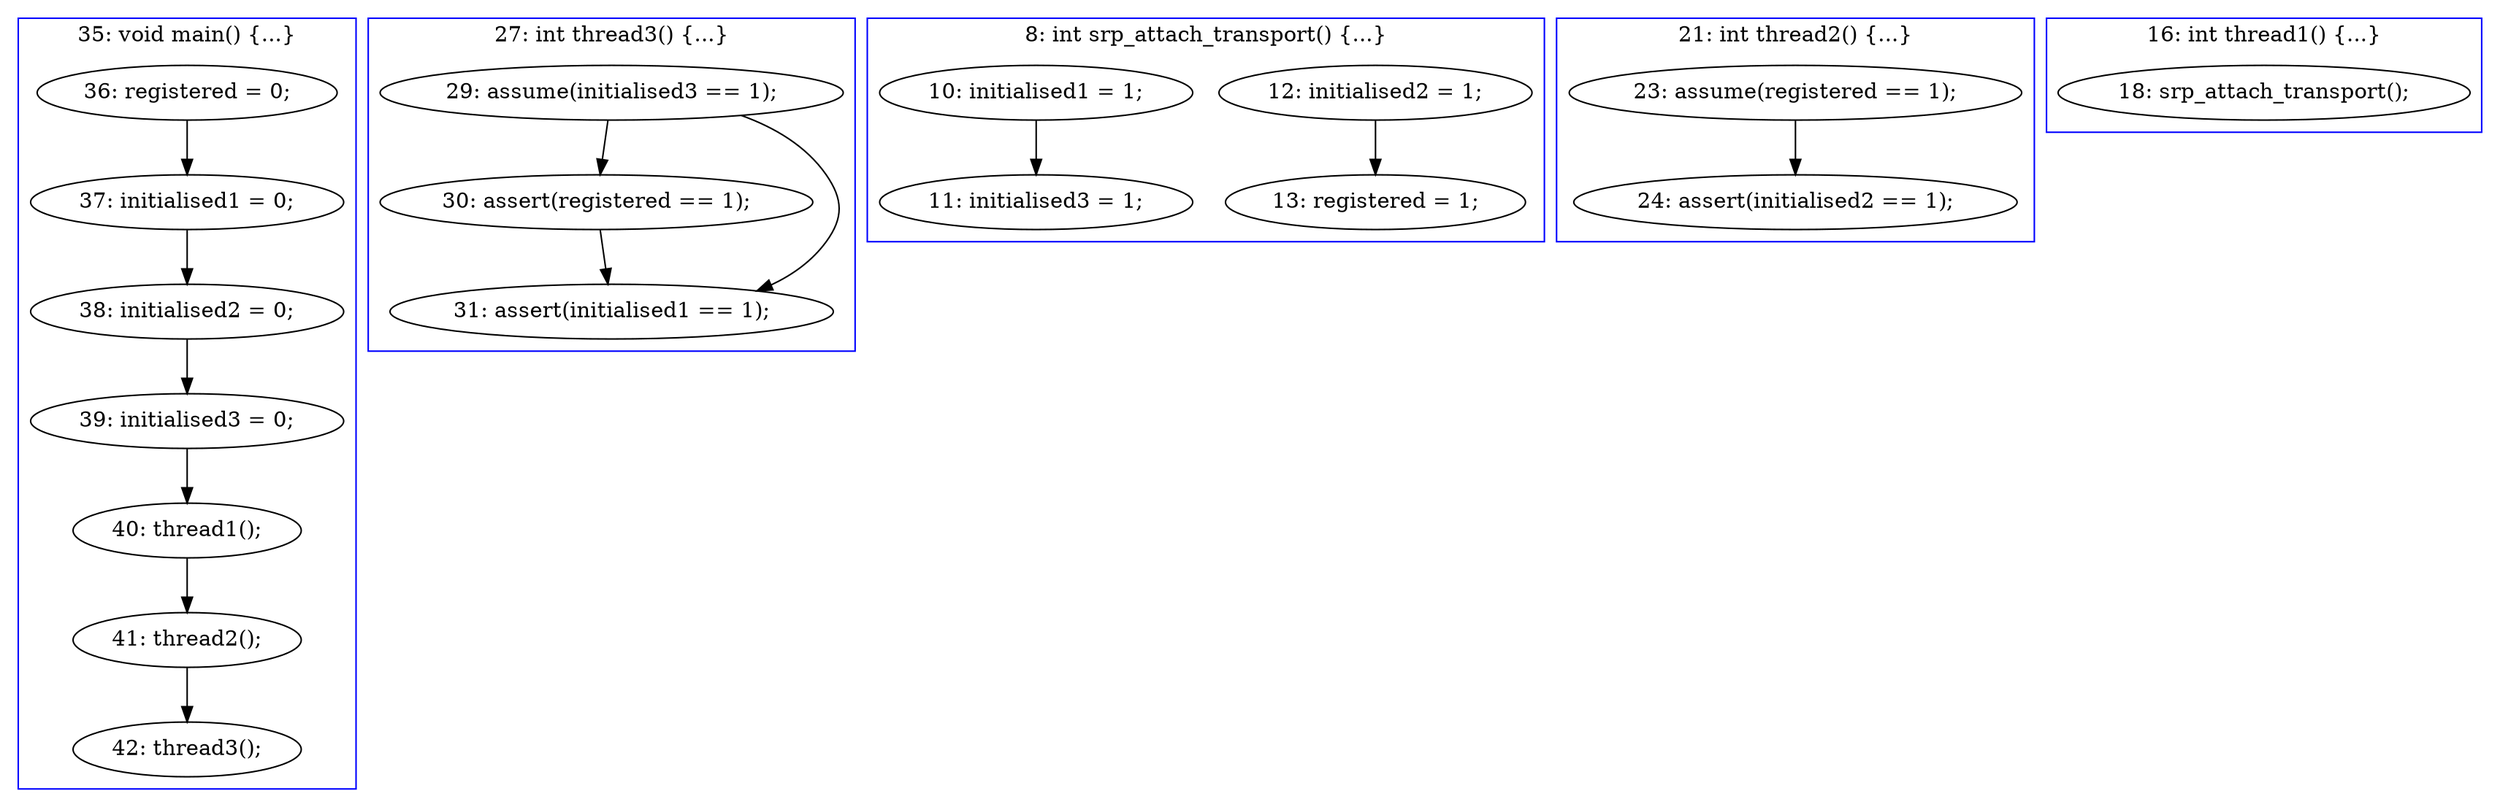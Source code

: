 digraph PartialOrder {
	compound = true
	"36: registered = 0;" -> "37: initialised1 = 0;"
	"38: initialised2 = 0;" -> "39: initialised3 = 0;"
	"29: assume(initialised3 == 1);" -> "30: assert(registered == 1);"
	"39: initialised3 = 0;" -> "40: thread1();"
	"29: assume(initialised3 == 1);" -> "31: assert(initialised1 == 1);"
	"12: initialised2 = 1;" -> "13: registered = 1;"
	"37: initialised1 = 0;" -> "38: initialised2 = 0;"
	"30: assert(registered == 1);" -> "31: assert(initialised1 == 1);"
	"40: thread1();" -> "41: thread2();"
	"41: thread2();" -> "42: thread3();"
	"10: initialised1 = 1;" -> "11: initialised3 = 1;"
	"23: assume(registered == 1);" -> "24: assert(initialised2 == 1);"
	subgraph cluster4 {
		label = "16: int thread1() {...}"
		color = blue
		"18: srp_attach_transport();"  [label = "18: srp_attach_transport();"]
	}
	subgraph cluster1 {
		label = "21: int thread2() {...}"
		color = blue
		"23: assume(registered == 1);"  [label = "23: assume(registered == 1);"]
		"24: assert(initialised2 == 1);"  [label = "24: assert(initialised2 == 1);"]
	}
	subgraph cluster5 {
		label = "8: int srp_attach_transport() {...}"
		color = blue
		"11: initialised3 = 1;"  [label = "11: initialised3 = 1;"]
		"12: initialised2 = 1;"  [label = "12: initialised2 = 1;"]
		"13: registered = 1;"  [label = "13: registered = 1;"]
		"10: initialised1 = 1;"  [label = "10: initialised1 = 1;"]
	}
	subgraph cluster3 {
		label = "35: void main() {...}"
		color = blue
		"39: initialised3 = 0;"  [label = "39: initialised3 = 0;"]
		"41: thread2();"  [label = "41: thread2();"]
		"36: registered = 0;"  [label = "36: registered = 0;"]
		"37: initialised1 = 0;"  [label = "37: initialised1 = 0;"]
		"42: thread3();"  [label = "42: thread3();"]
		"38: initialised2 = 0;"  [label = "38: initialised2 = 0;"]
		"40: thread1();"  [label = "40: thread1();"]
	}
	subgraph cluster2 {
		label = "27: int thread3() {...}"
		color = blue
		"30: assert(registered == 1);"  [label = "30: assert(registered == 1);"]
		"31: assert(initialised1 == 1);"  [label = "31: assert(initialised1 == 1);"]
		"29: assume(initialised3 == 1);"  [label = "29: assume(initialised3 == 1);"]
	}
}